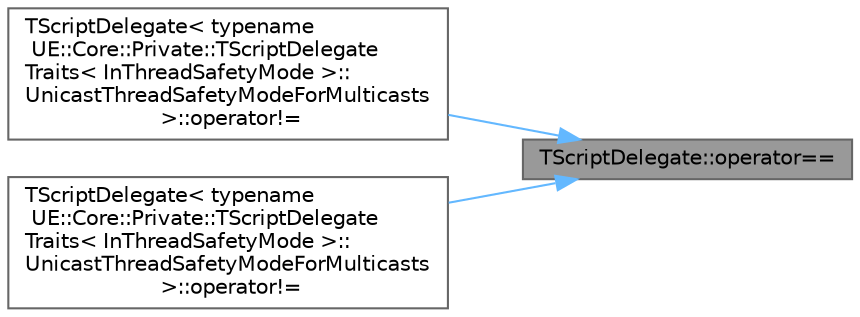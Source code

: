 digraph "TScriptDelegate::operator=="
{
 // INTERACTIVE_SVG=YES
 // LATEX_PDF_SIZE
  bgcolor="transparent";
  edge [fontname=Helvetica,fontsize=10,labelfontname=Helvetica,labelfontsize=10];
  node [fontname=Helvetica,fontsize=10,shape=box,height=0.2,width=0.4];
  rankdir="RL";
  Node1 [id="Node000001",label="TScriptDelegate::operator==",height=0.2,width=0.4,color="gray40", fillcolor="grey60", style="filled", fontcolor="black",tooltip="Comparison operators."];
  Node1 -> Node2 [id="edge1_Node000001_Node000002",dir="back",color="steelblue1",style="solid",tooltip=" "];
  Node2 [id="Node000002",label="TScriptDelegate\< typename\l UE::Core::Private::TScriptDelegate\lTraits\< InThreadSafetyMode \>::\lUnicastThreadSafetyModeForMulticasts\l \>::operator!=",height=0.2,width=0.4,color="grey40", fillcolor="white", style="filled",URL="$d1/d87/classTScriptDelegate.html#a5bb085640e8daa85901123a81feeecce",tooltip=" "];
  Node1 -> Node3 [id="edge2_Node000001_Node000003",dir="back",color="steelblue1",style="solid",tooltip=" "];
  Node3 [id="Node000003",label="TScriptDelegate\< typename\l UE::Core::Private::TScriptDelegate\lTraits\< InThreadSafetyMode \>::\lUnicastThreadSafetyModeForMulticasts\l \>::operator!=",height=0.2,width=0.4,color="grey40", fillcolor="white", style="filled",URL="$d1/d87/classTScriptDelegate.html#a578b7d818d4b88ec3a1ef0fbcd594c7d",tooltip=" "];
}
